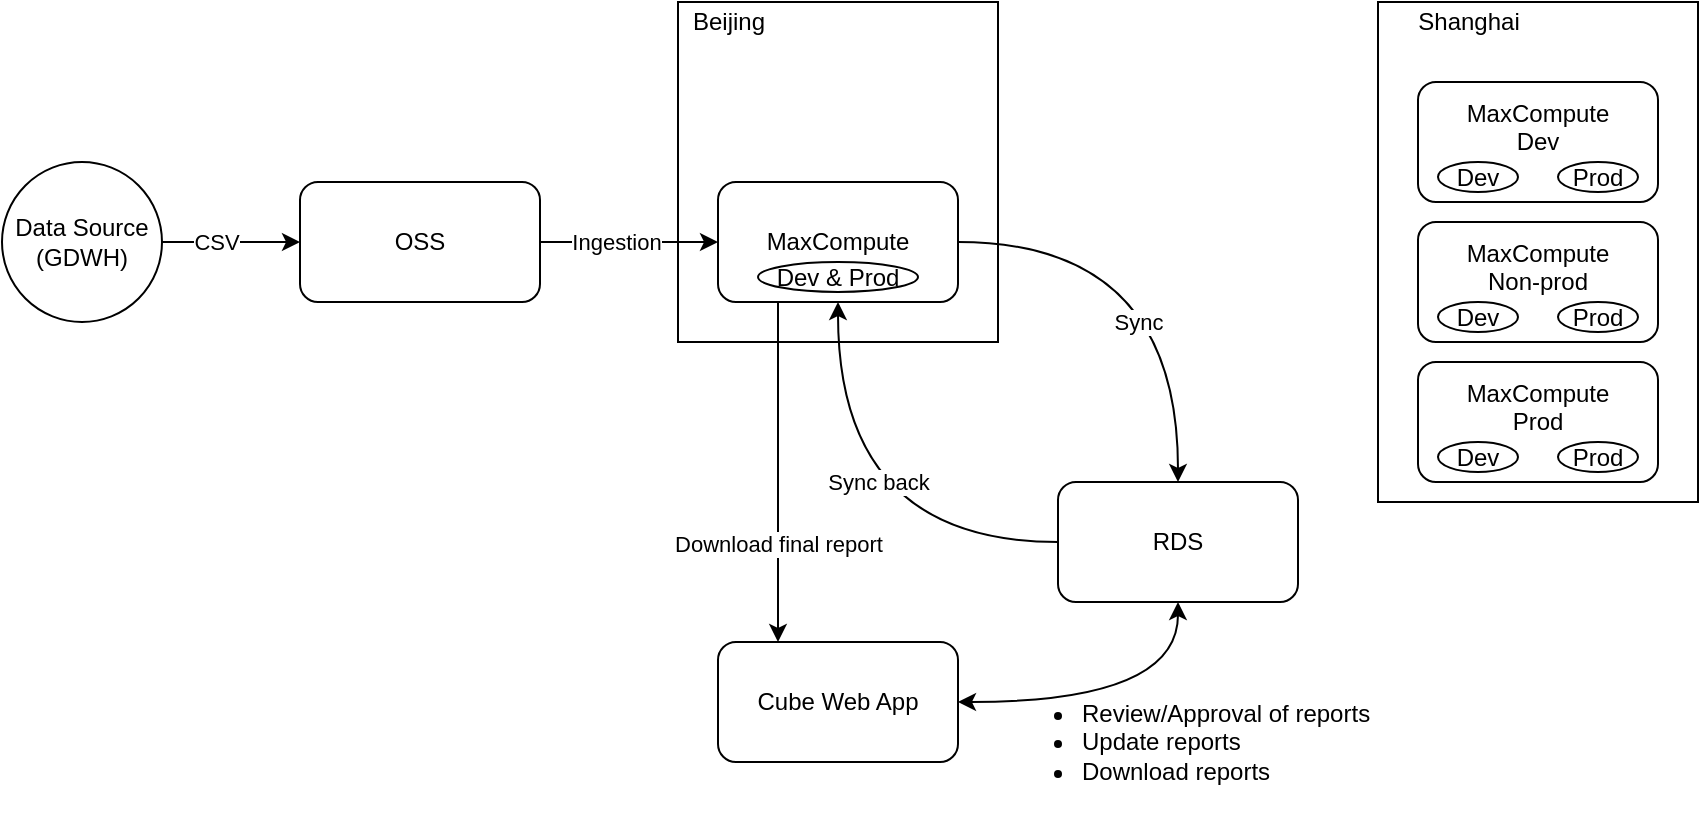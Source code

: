 <mxfile version="14.8.3" type="github">
  <diagram id="RZe0_xMlRlwdEee9gE9I" name="Page-1">
    <mxGraphModel dx="652" dy="372" grid="1" gridSize="10" guides="1" tooltips="1" connect="1" arrows="1" fold="1" page="1" pageScale="1" pageWidth="850" pageHeight="1100" math="0" shadow="0">
      <root>
        <mxCell id="0" />
        <mxCell id="1" parent="0" />
        <mxCell id="pAAaOJnE_gyCVKWYQFNN-22" value="" style="rounded=0;whiteSpace=wrap;html=1;" vertex="1" parent="1">
          <mxGeometry x="720" y="40" width="160" height="250" as="geometry" />
        </mxCell>
        <mxCell id="pAAaOJnE_gyCVKWYQFNN-18" value="" style="rounded=0;whiteSpace=wrap;html=1;" vertex="1" parent="1">
          <mxGeometry x="370" y="40" width="160" height="170" as="geometry" />
        </mxCell>
        <mxCell id="pAAaOJnE_gyCVKWYQFNN-11" style="edgeStyle=orthogonalEdgeStyle;rounded=0;orthogonalLoop=1;jettySize=auto;html=1;exitX=1;exitY=0.5;exitDx=0;exitDy=0;curved=1;" edge="1" parent="1" source="pAAaOJnE_gyCVKWYQFNN-1" target="pAAaOJnE_gyCVKWYQFNN-3">
          <mxGeometry relative="1" as="geometry" />
        </mxCell>
        <mxCell id="pAAaOJnE_gyCVKWYQFNN-12" value="Sync" style="edgeLabel;html=1;align=center;verticalAlign=middle;resizable=0;points=[];" vertex="1" connectable="0" parent="pAAaOJnE_gyCVKWYQFNN-11">
          <mxGeometry x="-0.129" y="4" relative="1" as="geometry">
            <mxPoint x="-10" y="44" as="offset" />
          </mxGeometry>
        </mxCell>
        <mxCell id="pAAaOJnE_gyCVKWYQFNN-1" value="MaxCompute" style="rounded=1;whiteSpace=wrap;html=1;" vertex="1" parent="1">
          <mxGeometry x="390" y="130" width="120" height="60" as="geometry" />
        </mxCell>
        <mxCell id="pAAaOJnE_gyCVKWYQFNN-9" value="" style="edgeStyle=orthogonalEdgeStyle;rounded=0;orthogonalLoop=1;jettySize=auto;html=1;" edge="1" parent="1" source="pAAaOJnE_gyCVKWYQFNN-2" target="pAAaOJnE_gyCVKWYQFNN-1">
          <mxGeometry relative="1" as="geometry" />
        </mxCell>
        <mxCell id="pAAaOJnE_gyCVKWYQFNN-10" value="Ingestion" style="edgeLabel;html=1;align=center;verticalAlign=middle;resizable=0;points=[];" vertex="1" connectable="0" parent="pAAaOJnE_gyCVKWYQFNN-9">
          <mxGeometry x="-0.207" y="1" relative="1" as="geometry">
            <mxPoint x="2" y="1" as="offset" />
          </mxGeometry>
        </mxCell>
        <mxCell id="pAAaOJnE_gyCVKWYQFNN-2" value="OSS" style="rounded=1;whiteSpace=wrap;html=1;" vertex="1" parent="1">
          <mxGeometry x="181" y="130" width="120" height="60" as="geometry" />
        </mxCell>
        <mxCell id="pAAaOJnE_gyCVKWYQFNN-13" style="edgeStyle=orthogonalEdgeStyle;rounded=0;orthogonalLoop=1;jettySize=auto;html=1;exitX=0;exitY=0.5;exitDx=0;exitDy=0;entryX=0.5;entryY=1;entryDx=0;entryDy=0;curved=1;" edge="1" parent="1" source="pAAaOJnE_gyCVKWYQFNN-3" target="pAAaOJnE_gyCVKWYQFNN-1">
          <mxGeometry relative="1" as="geometry">
            <mxPoint x="480" y="260" as="targetPoint" />
          </mxGeometry>
        </mxCell>
        <mxCell id="pAAaOJnE_gyCVKWYQFNN-14" value="Sync back" style="edgeLabel;html=1;align=center;verticalAlign=middle;resizable=0;points=[];" vertex="1" connectable="0" parent="pAAaOJnE_gyCVKWYQFNN-13">
          <mxGeometry x="-0.085" y="1" relative="1" as="geometry">
            <mxPoint x="15" y="-31" as="offset" />
          </mxGeometry>
        </mxCell>
        <mxCell id="pAAaOJnE_gyCVKWYQFNN-3" value="RDS" style="rounded=1;whiteSpace=wrap;html=1;" vertex="1" parent="1">
          <mxGeometry x="560" y="280" width="120" height="60" as="geometry" />
        </mxCell>
        <mxCell id="pAAaOJnE_gyCVKWYQFNN-4" value="Cube Web App" style="rounded=1;whiteSpace=wrap;html=1;" vertex="1" parent="1">
          <mxGeometry x="390" y="360" width="120" height="60" as="geometry" />
        </mxCell>
        <mxCell id="pAAaOJnE_gyCVKWYQFNN-6" value="" style="edgeStyle=orthogonalEdgeStyle;rounded=0;orthogonalLoop=1;jettySize=auto;html=1;" edge="1" parent="1" source="pAAaOJnE_gyCVKWYQFNN-5" target="pAAaOJnE_gyCVKWYQFNN-2">
          <mxGeometry relative="1" as="geometry" />
        </mxCell>
        <mxCell id="pAAaOJnE_gyCVKWYQFNN-7" value="CSV" style="edgeLabel;html=1;align=center;verticalAlign=middle;resizable=0;points=[];" vertex="1" connectable="0" parent="pAAaOJnE_gyCVKWYQFNN-6">
          <mxGeometry x="0.259" y="-1" relative="1" as="geometry">
            <mxPoint x="-17" y="-1" as="offset" />
          </mxGeometry>
        </mxCell>
        <mxCell id="pAAaOJnE_gyCVKWYQFNN-5" value="Data Source&lt;br&gt;(GDWH)" style="ellipse;whiteSpace=wrap;html=1;aspect=fixed;" vertex="1" parent="1">
          <mxGeometry x="32" y="120" width="80" height="80" as="geometry" />
        </mxCell>
        <mxCell id="pAAaOJnE_gyCVKWYQFNN-16" value="" style="endArrow=classic;startArrow=classic;html=1;exitX=1;exitY=0.5;exitDx=0;exitDy=0;entryX=0.5;entryY=1;entryDx=0;entryDy=0;edgeStyle=orthogonalEdgeStyle;curved=1;" edge="1" parent="1" source="pAAaOJnE_gyCVKWYQFNN-4" target="pAAaOJnE_gyCVKWYQFNN-3">
          <mxGeometry width="50" height="50" relative="1" as="geometry">
            <mxPoint x="570" y="430" as="sourcePoint" />
            <mxPoint x="620" y="380" as="targetPoint" />
          </mxGeometry>
        </mxCell>
        <mxCell id="pAAaOJnE_gyCVKWYQFNN-17" value="&lt;ul&gt;&lt;li&gt;Review/Approval of reports&lt;/li&gt;&lt;li&gt;Update reports&lt;/li&gt;&lt;li&gt;Download reports&lt;/li&gt;&lt;/ul&gt;" style="text;html=1;align=left;verticalAlign=middle;resizable=0;points=[];autosize=1;strokeColor=none;" vertex="1" parent="1">
          <mxGeometry x="530" y="375" width="200" height="70" as="geometry" />
        </mxCell>
        <mxCell id="pAAaOJnE_gyCVKWYQFNN-19" value="Beijing" style="text;html=1;align=center;verticalAlign=middle;resizable=0;points=[];autosize=1;strokeColor=none;" vertex="1" parent="1">
          <mxGeometry x="370" y="40" width="50" height="20" as="geometry" />
        </mxCell>
        <mxCell id="pAAaOJnE_gyCVKWYQFNN-20" value="" style="endArrow=classic;html=1;edgeStyle=orthogonalEdgeStyle;curved=1;exitX=0.25;exitY=1;exitDx=0;exitDy=0;entryX=0.25;entryY=0;entryDx=0;entryDy=0;" edge="1" parent="1" source="pAAaOJnE_gyCVKWYQFNN-1" target="pAAaOJnE_gyCVKWYQFNN-4">
          <mxGeometry width="50" height="50" relative="1" as="geometry">
            <mxPoint x="300" y="320" as="sourcePoint" />
            <mxPoint x="350" y="280" as="targetPoint" />
            <Array as="points">
              <mxPoint x="420" y="280" />
              <mxPoint x="420" y="280" />
            </Array>
          </mxGeometry>
        </mxCell>
        <mxCell id="pAAaOJnE_gyCVKWYQFNN-21" value="Download final report" style="edgeLabel;html=1;align=center;verticalAlign=middle;resizable=0;points=[];" vertex="1" connectable="0" parent="pAAaOJnE_gyCVKWYQFNN-20">
          <mxGeometry x="0.277" relative="1" as="geometry">
            <mxPoint y="12" as="offset" />
          </mxGeometry>
        </mxCell>
        <mxCell id="pAAaOJnE_gyCVKWYQFNN-23" value="Shanghai" style="text;html=1;align=center;verticalAlign=middle;resizable=0;points=[];autosize=1;strokeColor=none;" vertex="1" parent="1">
          <mxGeometry x="730" y="40" width="70" height="20" as="geometry" />
        </mxCell>
        <mxCell id="pAAaOJnE_gyCVKWYQFNN-24" value="MaxCompute&lt;br&gt;Dev&lt;br&gt;&lt;br&gt;" style="rounded=1;whiteSpace=wrap;html=1;" vertex="1" parent="1">
          <mxGeometry x="740" y="80" width="120" height="60" as="geometry" />
        </mxCell>
        <mxCell id="pAAaOJnE_gyCVKWYQFNN-27" value="Prod" style="ellipse;whiteSpace=wrap;html=1;" vertex="1" parent="1">
          <mxGeometry x="810" y="120" width="40" height="15" as="geometry" />
        </mxCell>
        <mxCell id="pAAaOJnE_gyCVKWYQFNN-28" value="Dev" style="ellipse;whiteSpace=wrap;html=1;" vertex="1" parent="1">
          <mxGeometry x="750" y="120" width="40" height="15" as="geometry" />
        </mxCell>
        <mxCell id="pAAaOJnE_gyCVKWYQFNN-30" value="Dev &amp;amp; Prod" style="ellipse;whiteSpace=wrap;html=1;" vertex="1" parent="1">
          <mxGeometry x="410" y="170" width="80" height="15" as="geometry" />
        </mxCell>
        <mxCell id="pAAaOJnE_gyCVKWYQFNN-31" value="MaxCompute&lt;br&gt;Non-prod&lt;br&gt;&lt;br&gt;" style="rounded=1;whiteSpace=wrap;html=1;" vertex="1" parent="1">
          <mxGeometry x="740" y="150" width="120" height="60" as="geometry" />
        </mxCell>
        <mxCell id="pAAaOJnE_gyCVKWYQFNN-32" value="Prod" style="ellipse;whiteSpace=wrap;html=1;" vertex="1" parent="1">
          <mxGeometry x="810" y="190" width="40" height="15" as="geometry" />
        </mxCell>
        <mxCell id="pAAaOJnE_gyCVKWYQFNN-33" value="Dev" style="ellipse;whiteSpace=wrap;html=1;" vertex="1" parent="1">
          <mxGeometry x="750" y="190" width="40" height="15" as="geometry" />
        </mxCell>
        <mxCell id="pAAaOJnE_gyCVKWYQFNN-34" value="MaxCompute&lt;br&gt;Prod&lt;br&gt;&lt;br&gt;" style="rounded=1;whiteSpace=wrap;html=1;" vertex="1" parent="1">
          <mxGeometry x="740" y="220" width="120" height="60" as="geometry" />
        </mxCell>
        <mxCell id="pAAaOJnE_gyCVKWYQFNN-35" value="Prod" style="ellipse;whiteSpace=wrap;html=1;" vertex="1" parent="1">
          <mxGeometry x="810" y="260" width="40" height="15" as="geometry" />
        </mxCell>
        <mxCell id="pAAaOJnE_gyCVKWYQFNN-36" value="Dev" style="ellipse;whiteSpace=wrap;html=1;" vertex="1" parent="1">
          <mxGeometry x="750" y="260" width="40" height="15" as="geometry" />
        </mxCell>
      </root>
    </mxGraphModel>
  </diagram>
</mxfile>
